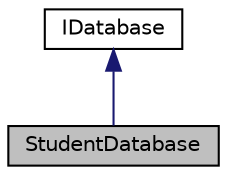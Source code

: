 digraph "StudentDatabase"
{
 // LATEX_PDF_SIZE
  edge [fontname="Helvetica",fontsize="10",labelfontname="Helvetica",labelfontsize="10"];
  node [fontname="Helvetica",fontsize="10",shape=record];
  Node1 [label="StudentDatabase",height=0.2,width=0.4,color="black", fillcolor="grey75", style="filled", fontcolor="black",tooltip="Lớp cơ sở dữ liệu cho sinh viên."];
  Node2 -> Node1 [dir="back",color="midnightblue",fontsize="10",style="solid",fontname="Helvetica"];
  Node2 [label="IDatabase",height=0.2,width=0.4,color="black", fillcolor="white", style="filled",URL="$classIDatabase.html",tooltip="Lớp cơ sở cho các cơ sở dữ liệu sinh viên, giảng viên và khoa."];
}
